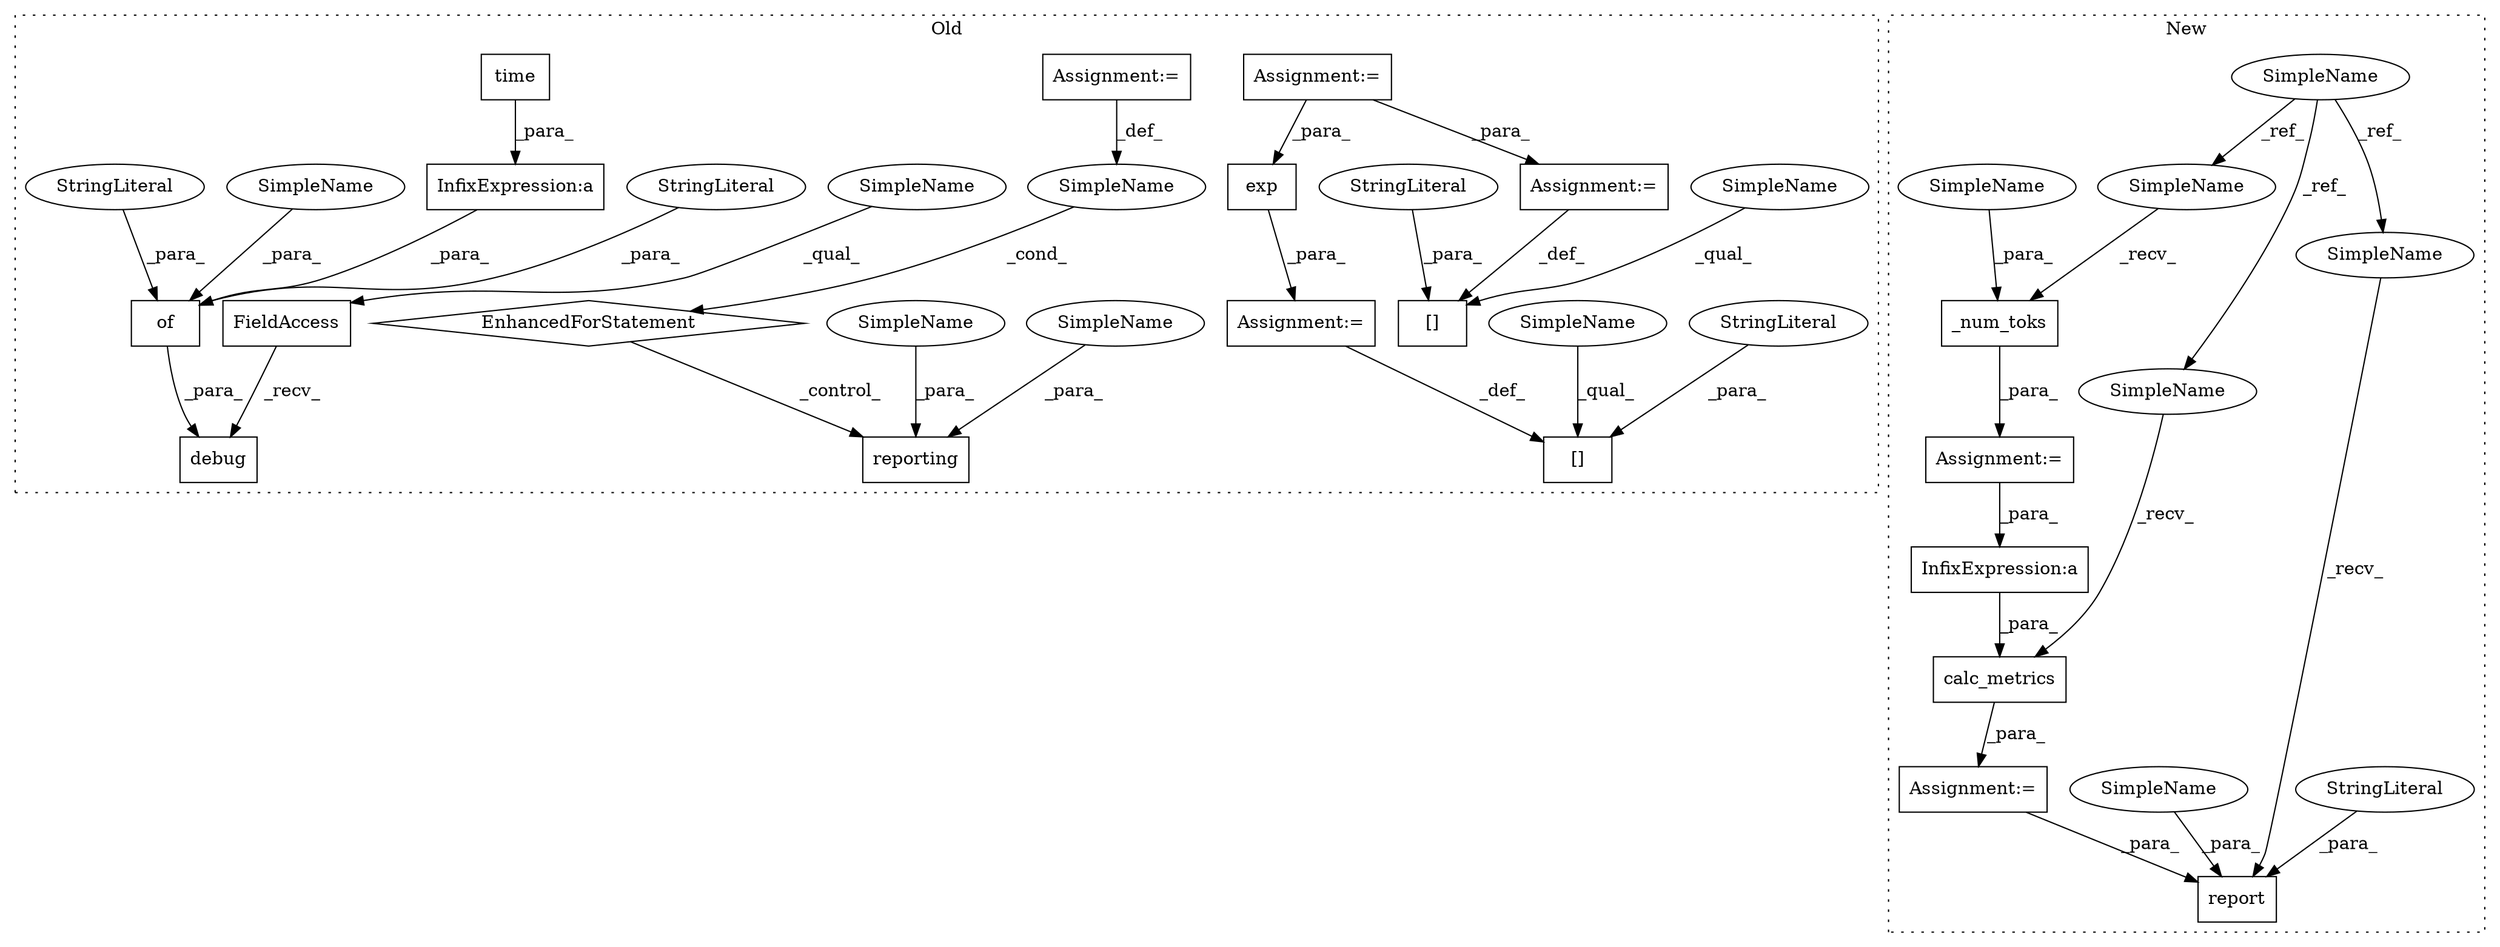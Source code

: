 digraph G {
subgraph cluster0 {
1 [label="exp" a="32" s="2472,2484" l="4,1" shape="box"];
3 [label="Assignment:=" a="7" s="2367" l="1" shape="box"];
6 [label="[]" a="2" s="2413,2431" l="8,1" shape="box"];
8 [label="StringLiteral" a="45" s="2421" l="10" shape="ellipse"];
9 [label="[]" a="2" s="2447,2467" l="8,1" shape="box"];
10 [label="StringLiteral" a="45" s="2455" l="12" shape="ellipse"];
12 [label="Assignment:=" a="7" s="2468" l="1" shape="box"];
13 [label="Assignment:=" a="7" s="2432" l="1" shape="box"];
15 [label="reporting" a="32" s="2751,2792" l="10,1" shape="box"];
16 [label="SimpleName" a="42" s="2716" l="9" shape="ellipse"];
17 [label="EnhancedForStatement" a="70" s="2659,2741" l="53,2" shape="diamond"];
18 [label="of" a="32" s="2619,2651" l="3,1" shape="box"];
19 [label="InfixExpression:a" a="27" s="2512" l="3" shape="box"];
20 [label="debug" a="32" s="2609,2652" l="6,1" shape="box"];
21 [label="StringLiteral" a="45" s="2622" l="7" shape="ellipse"];
22 [label="StringLiteral" a="45" s="2636" l="6" shape="ellipse"];
23 [label="FieldAccess" a="22" s="2600" l="8" shape="box"];
25 [label="time" a="32" s="2506" l="6" shape="box"];
26 [label="Assignment:=" a="7" s="2659,2741" l="53,2" shape="box"];
28 [label="SimpleName" a="42" s="2787" l="5" shape="ellipse"];
29 [label="SimpleName" a="42" s="2630" l="5" shape="ellipse"];
31 [label="SimpleName" a="42" s="2447" l="7" shape="ellipse"];
32 [label="SimpleName" a="42" s="2761" l="7" shape="ellipse"];
33 [label="SimpleName" a="42" s="2413" l="7" shape="ellipse"];
38 [label="SimpleName" a="42" s="2600" l="4" shape="ellipse"];
label = "Old";
style="dotted";
}
subgraph cluster1 {
2 [label="report" a="32" s="2845,2899" l="7,1" shape="box"];
4 [label="InfixExpression:a" a="27" s="2660" l="3" shape="box"];
5 [label="calc_metrics" a="32" s="2799,2833" l="13,1" shape="box"];
7 [label="StringLiteral" a="45" s="2878" l="7" shape="ellipse"];
11 [label="Assignment:=" a="7" s="2586" l="1" shape="box"];
14 [label="Assignment:=" a="7" s="2793" l="1" shape="box"];
24 [label="SimpleName" a="42" s="1769" l="4" shape="ellipse"];
27 [label="_num_toks" a="32" s="2592,2612" l="10,1" shape="box"];
30 [label="SimpleName" a="42" s="2872" l="5" shape="ellipse"];
34 [label="SimpleName" a="42" s="2602" l="10" shape="ellipse"];
35 [label="SimpleName" a="42" s="2587" l="4" shape="ellipse"];
36 [label="SimpleName" a="42" s="2840" l="4" shape="ellipse"];
37 [label="SimpleName" a="42" s="2794" l="4" shape="ellipse"];
label = "New";
style="dotted";
}
1 -> 12 [label="_para_"];
3 -> 1 [label="_para_"];
3 -> 13 [label="_para_"];
4 -> 5 [label="_para_"];
5 -> 14 [label="_para_"];
7 -> 2 [label="_para_"];
8 -> 6 [label="_para_"];
10 -> 9 [label="_para_"];
11 -> 4 [label="_para_"];
12 -> 9 [label="_def_"];
13 -> 6 [label="_def_"];
14 -> 2 [label="_para_"];
16 -> 17 [label="_cond_"];
17 -> 15 [label="_control_"];
18 -> 20 [label="_para_"];
19 -> 18 [label="_para_"];
21 -> 18 [label="_para_"];
22 -> 18 [label="_para_"];
23 -> 20 [label="_recv_"];
24 -> 36 [label="_ref_"];
24 -> 35 [label="_ref_"];
24 -> 37 [label="_ref_"];
25 -> 19 [label="_para_"];
26 -> 16 [label="_def_"];
27 -> 11 [label="_para_"];
28 -> 15 [label="_para_"];
29 -> 18 [label="_para_"];
30 -> 2 [label="_para_"];
31 -> 9 [label="_qual_"];
32 -> 15 [label="_para_"];
33 -> 6 [label="_qual_"];
34 -> 27 [label="_para_"];
35 -> 27 [label="_recv_"];
36 -> 2 [label="_recv_"];
37 -> 5 [label="_recv_"];
38 -> 23 [label="_qual_"];
}